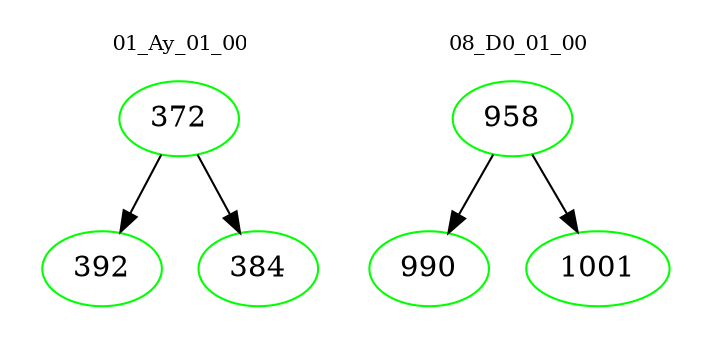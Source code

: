 digraph{
subgraph cluster_0 {
color = white
label = "01_Ay_01_00";
fontsize=10;
T0_372 [label="372", color="green"]
T0_372 -> T0_392 [color="black"]
T0_392 [label="392", color="green"]
T0_372 -> T0_384 [color="black"]
T0_384 [label="384", color="green"]
}
subgraph cluster_1 {
color = white
label = "08_D0_01_00";
fontsize=10;
T1_958 [label="958", color="green"]
T1_958 -> T1_990 [color="black"]
T1_990 [label="990", color="green"]
T1_958 -> T1_1001 [color="black"]
T1_1001 [label="1001", color="green"]
}
}
